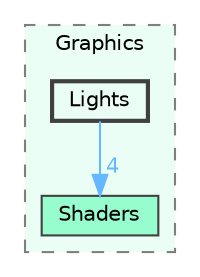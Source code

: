 digraph "C:/GEU/GEUCore/Source/Graphics/Lights"
{
 // LATEX_PDF_SIZE
  bgcolor="transparent";
  edge [fontname=Helvetica,fontsize=10,labelfontname=Helvetica,labelfontsize=10];
  node [fontname=Helvetica,fontsize=10,shape=box,height=0.2,width=0.4];
  compound=true
  subgraph clusterdir_809c4f716c50d1269b0b29ab8c19935a {
    graph [ bgcolor="#ebfef5", pencolor="grey50", label="Graphics", fontname=Helvetica,fontsize=10 style="filled,dashed", URL="dir_809c4f716c50d1269b0b29ab8c19935a.html",tooltip=""]
  dir_6284c909491867f13bcb2d30824e6481 [label="Shaders", fillcolor="#98fdce", color="grey25", style="filled", URL="dir_6284c909491867f13bcb2d30824e6481.html",tooltip=""];
  dir_19ab12eef0a2af131db0f14a4ce0c72f [label="Lights", fillcolor="#ebfef5", color="grey25", style="filled,bold", URL="dir_19ab12eef0a2af131db0f14a4ce0c72f.html",tooltip=""];
  }
  dir_19ab12eef0a2af131db0f14a4ce0c72f->dir_6284c909491867f13bcb2d30824e6481 [headlabel="4", labeldistance=1.5 headhref="dir_000021_000032.html" href="dir_000021_000032.html" color="steelblue1" fontcolor="steelblue1"];
}

